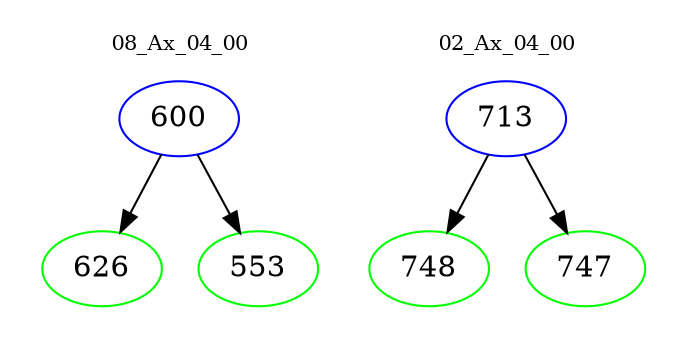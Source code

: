 digraph{
subgraph cluster_0 {
color = white
label = "08_Ax_04_00";
fontsize=10;
T0_600 [label="600", color="blue"]
T0_600 -> T0_626 [color="black"]
T0_626 [label="626", color="green"]
T0_600 -> T0_553 [color="black"]
T0_553 [label="553", color="green"]
}
subgraph cluster_1 {
color = white
label = "02_Ax_04_00";
fontsize=10;
T1_713 [label="713", color="blue"]
T1_713 -> T1_748 [color="black"]
T1_748 [label="748", color="green"]
T1_713 -> T1_747 [color="black"]
T1_747 [label="747", color="green"]
}
}
